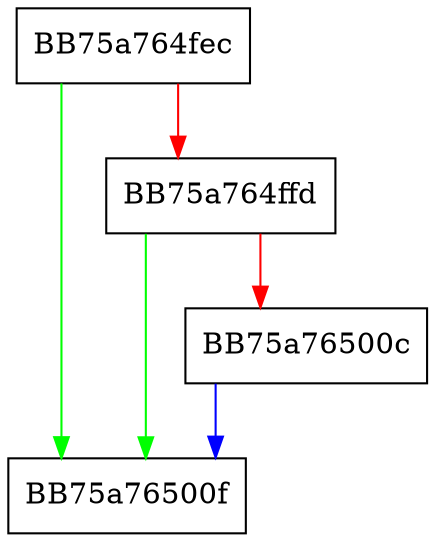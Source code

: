 digraph _Starts_with {
  node [shape="box"];
  graph [splines=ortho];
  BB75a764fec -> BB75a76500f [color="green"];
  BB75a764fec -> BB75a764ffd [color="red"];
  BB75a764ffd -> BB75a76500f [color="green"];
  BB75a764ffd -> BB75a76500c [color="red"];
  BB75a76500c -> BB75a76500f [color="blue"];
}